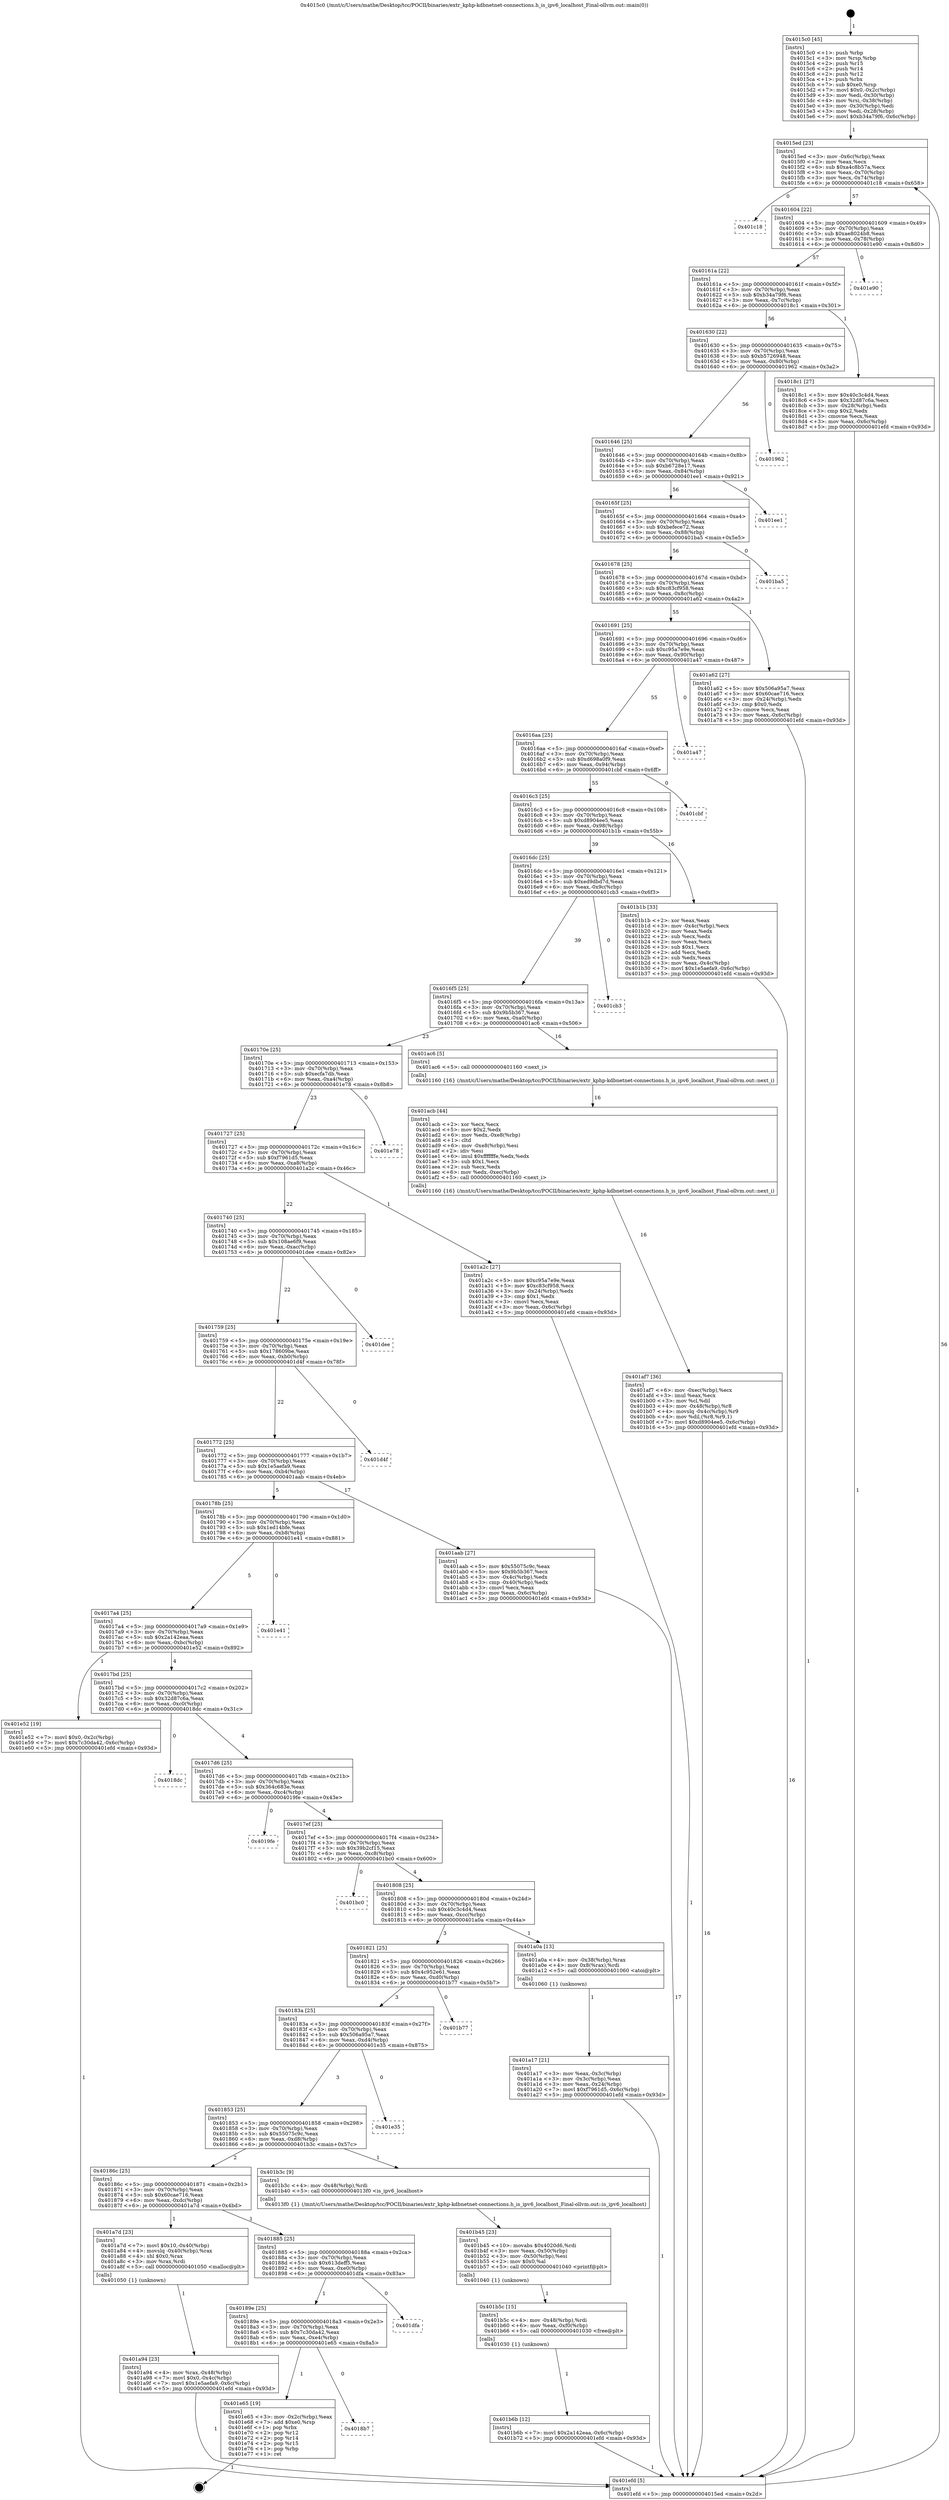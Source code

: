 digraph "0x4015c0" {
  label = "0x4015c0 (/mnt/c/Users/mathe/Desktop/tcc/POCII/binaries/extr_kphp-kdbnetnet-connections.h_is_ipv6_localhost_Final-ollvm.out::main(0))"
  labelloc = "t"
  node[shape=record]

  Entry [label="",width=0.3,height=0.3,shape=circle,fillcolor=black,style=filled]
  "0x4015ed" [label="{
     0x4015ed [23]\l
     | [instrs]\l
     &nbsp;&nbsp;0x4015ed \<+3\>: mov -0x6c(%rbp),%eax\l
     &nbsp;&nbsp;0x4015f0 \<+2\>: mov %eax,%ecx\l
     &nbsp;&nbsp;0x4015f2 \<+6\>: sub $0xa4c8b57a,%ecx\l
     &nbsp;&nbsp;0x4015f8 \<+3\>: mov %eax,-0x70(%rbp)\l
     &nbsp;&nbsp;0x4015fb \<+3\>: mov %ecx,-0x74(%rbp)\l
     &nbsp;&nbsp;0x4015fe \<+6\>: je 0000000000401c18 \<main+0x658\>\l
  }"]
  "0x401c18" [label="{
     0x401c18\l
  }", style=dashed]
  "0x401604" [label="{
     0x401604 [22]\l
     | [instrs]\l
     &nbsp;&nbsp;0x401604 \<+5\>: jmp 0000000000401609 \<main+0x49\>\l
     &nbsp;&nbsp;0x401609 \<+3\>: mov -0x70(%rbp),%eax\l
     &nbsp;&nbsp;0x40160c \<+5\>: sub $0xae8024b8,%eax\l
     &nbsp;&nbsp;0x401611 \<+3\>: mov %eax,-0x78(%rbp)\l
     &nbsp;&nbsp;0x401614 \<+6\>: je 0000000000401e90 \<main+0x8d0\>\l
  }"]
  Exit [label="",width=0.3,height=0.3,shape=circle,fillcolor=black,style=filled,peripheries=2]
  "0x401e90" [label="{
     0x401e90\l
  }", style=dashed]
  "0x40161a" [label="{
     0x40161a [22]\l
     | [instrs]\l
     &nbsp;&nbsp;0x40161a \<+5\>: jmp 000000000040161f \<main+0x5f\>\l
     &nbsp;&nbsp;0x40161f \<+3\>: mov -0x70(%rbp),%eax\l
     &nbsp;&nbsp;0x401622 \<+5\>: sub $0xb34a79f6,%eax\l
     &nbsp;&nbsp;0x401627 \<+3\>: mov %eax,-0x7c(%rbp)\l
     &nbsp;&nbsp;0x40162a \<+6\>: je 00000000004018c1 \<main+0x301\>\l
  }"]
  "0x4018b7" [label="{
     0x4018b7\l
  }", style=dashed]
  "0x4018c1" [label="{
     0x4018c1 [27]\l
     | [instrs]\l
     &nbsp;&nbsp;0x4018c1 \<+5\>: mov $0x40c3c4d4,%eax\l
     &nbsp;&nbsp;0x4018c6 \<+5\>: mov $0x32d87c6a,%ecx\l
     &nbsp;&nbsp;0x4018cb \<+3\>: mov -0x28(%rbp),%edx\l
     &nbsp;&nbsp;0x4018ce \<+3\>: cmp $0x2,%edx\l
     &nbsp;&nbsp;0x4018d1 \<+3\>: cmovne %ecx,%eax\l
     &nbsp;&nbsp;0x4018d4 \<+3\>: mov %eax,-0x6c(%rbp)\l
     &nbsp;&nbsp;0x4018d7 \<+5\>: jmp 0000000000401efd \<main+0x93d\>\l
  }"]
  "0x401630" [label="{
     0x401630 [22]\l
     | [instrs]\l
     &nbsp;&nbsp;0x401630 \<+5\>: jmp 0000000000401635 \<main+0x75\>\l
     &nbsp;&nbsp;0x401635 \<+3\>: mov -0x70(%rbp),%eax\l
     &nbsp;&nbsp;0x401638 \<+5\>: sub $0xb5726948,%eax\l
     &nbsp;&nbsp;0x40163d \<+3\>: mov %eax,-0x80(%rbp)\l
     &nbsp;&nbsp;0x401640 \<+6\>: je 0000000000401962 \<main+0x3a2\>\l
  }"]
  "0x401efd" [label="{
     0x401efd [5]\l
     | [instrs]\l
     &nbsp;&nbsp;0x401efd \<+5\>: jmp 00000000004015ed \<main+0x2d\>\l
  }"]
  "0x4015c0" [label="{
     0x4015c0 [45]\l
     | [instrs]\l
     &nbsp;&nbsp;0x4015c0 \<+1\>: push %rbp\l
     &nbsp;&nbsp;0x4015c1 \<+3\>: mov %rsp,%rbp\l
     &nbsp;&nbsp;0x4015c4 \<+2\>: push %r15\l
     &nbsp;&nbsp;0x4015c6 \<+2\>: push %r14\l
     &nbsp;&nbsp;0x4015c8 \<+2\>: push %r12\l
     &nbsp;&nbsp;0x4015ca \<+1\>: push %rbx\l
     &nbsp;&nbsp;0x4015cb \<+7\>: sub $0xe0,%rsp\l
     &nbsp;&nbsp;0x4015d2 \<+7\>: movl $0x0,-0x2c(%rbp)\l
     &nbsp;&nbsp;0x4015d9 \<+3\>: mov %edi,-0x30(%rbp)\l
     &nbsp;&nbsp;0x4015dc \<+4\>: mov %rsi,-0x38(%rbp)\l
     &nbsp;&nbsp;0x4015e0 \<+3\>: mov -0x30(%rbp),%edi\l
     &nbsp;&nbsp;0x4015e3 \<+3\>: mov %edi,-0x28(%rbp)\l
     &nbsp;&nbsp;0x4015e6 \<+7\>: movl $0xb34a79f6,-0x6c(%rbp)\l
  }"]
  "0x401e65" [label="{
     0x401e65 [19]\l
     | [instrs]\l
     &nbsp;&nbsp;0x401e65 \<+3\>: mov -0x2c(%rbp),%eax\l
     &nbsp;&nbsp;0x401e68 \<+7\>: add $0xe0,%rsp\l
     &nbsp;&nbsp;0x401e6f \<+1\>: pop %rbx\l
     &nbsp;&nbsp;0x401e70 \<+2\>: pop %r12\l
     &nbsp;&nbsp;0x401e72 \<+2\>: pop %r14\l
     &nbsp;&nbsp;0x401e74 \<+2\>: pop %r15\l
     &nbsp;&nbsp;0x401e76 \<+1\>: pop %rbp\l
     &nbsp;&nbsp;0x401e77 \<+1\>: ret\l
  }"]
  "0x401962" [label="{
     0x401962\l
  }", style=dashed]
  "0x401646" [label="{
     0x401646 [25]\l
     | [instrs]\l
     &nbsp;&nbsp;0x401646 \<+5\>: jmp 000000000040164b \<main+0x8b\>\l
     &nbsp;&nbsp;0x40164b \<+3\>: mov -0x70(%rbp),%eax\l
     &nbsp;&nbsp;0x40164e \<+5\>: sub $0xb6728e17,%eax\l
     &nbsp;&nbsp;0x401653 \<+6\>: mov %eax,-0x84(%rbp)\l
     &nbsp;&nbsp;0x401659 \<+6\>: je 0000000000401ee1 \<main+0x921\>\l
  }"]
  "0x40189e" [label="{
     0x40189e [25]\l
     | [instrs]\l
     &nbsp;&nbsp;0x40189e \<+5\>: jmp 00000000004018a3 \<main+0x2e3\>\l
     &nbsp;&nbsp;0x4018a3 \<+3\>: mov -0x70(%rbp),%eax\l
     &nbsp;&nbsp;0x4018a6 \<+5\>: sub $0x7c30da42,%eax\l
     &nbsp;&nbsp;0x4018ab \<+6\>: mov %eax,-0xe4(%rbp)\l
     &nbsp;&nbsp;0x4018b1 \<+6\>: je 0000000000401e65 \<main+0x8a5\>\l
  }"]
  "0x401ee1" [label="{
     0x401ee1\l
  }", style=dashed]
  "0x40165f" [label="{
     0x40165f [25]\l
     | [instrs]\l
     &nbsp;&nbsp;0x40165f \<+5\>: jmp 0000000000401664 \<main+0xa4\>\l
     &nbsp;&nbsp;0x401664 \<+3\>: mov -0x70(%rbp),%eax\l
     &nbsp;&nbsp;0x401667 \<+5\>: sub $0xbefece72,%eax\l
     &nbsp;&nbsp;0x40166c \<+6\>: mov %eax,-0x88(%rbp)\l
     &nbsp;&nbsp;0x401672 \<+6\>: je 0000000000401ba5 \<main+0x5e5\>\l
  }"]
  "0x401dfa" [label="{
     0x401dfa\l
  }", style=dashed]
  "0x401ba5" [label="{
     0x401ba5\l
  }", style=dashed]
  "0x401678" [label="{
     0x401678 [25]\l
     | [instrs]\l
     &nbsp;&nbsp;0x401678 \<+5\>: jmp 000000000040167d \<main+0xbd\>\l
     &nbsp;&nbsp;0x40167d \<+3\>: mov -0x70(%rbp),%eax\l
     &nbsp;&nbsp;0x401680 \<+5\>: sub $0xc83cf958,%eax\l
     &nbsp;&nbsp;0x401685 \<+6\>: mov %eax,-0x8c(%rbp)\l
     &nbsp;&nbsp;0x40168b \<+6\>: je 0000000000401a62 \<main+0x4a2\>\l
  }"]
  "0x401b6b" [label="{
     0x401b6b [12]\l
     | [instrs]\l
     &nbsp;&nbsp;0x401b6b \<+7\>: movl $0x2a142eaa,-0x6c(%rbp)\l
     &nbsp;&nbsp;0x401b72 \<+5\>: jmp 0000000000401efd \<main+0x93d\>\l
  }"]
  "0x401a62" [label="{
     0x401a62 [27]\l
     | [instrs]\l
     &nbsp;&nbsp;0x401a62 \<+5\>: mov $0x506a95a7,%eax\l
     &nbsp;&nbsp;0x401a67 \<+5\>: mov $0x60cae716,%ecx\l
     &nbsp;&nbsp;0x401a6c \<+3\>: mov -0x24(%rbp),%edx\l
     &nbsp;&nbsp;0x401a6f \<+3\>: cmp $0x0,%edx\l
     &nbsp;&nbsp;0x401a72 \<+3\>: cmove %ecx,%eax\l
     &nbsp;&nbsp;0x401a75 \<+3\>: mov %eax,-0x6c(%rbp)\l
     &nbsp;&nbsp;0x401a78 \<+5\>: jmp 0000000000401efd \<main+0x93d\>\l
  }"]
  "0x401691" [label="{
     0x401691 [25]\l
     | [instrs]\l
     &nbsp;&nbsp;0x401691 \<+5\>: jmp 0000000000401696 \<main+0xd6\>\l
     &nbsp;&nbsp;0x401696 \<+3\>: mov -0x70(%rbp),%eax\l
     &nbsp;&nbsp;0x401699 \<+5\>: sub $0xc95a7e9e,%eax\l
     &nbsp;&nbsp;0x40169e \<+6\>: mov %eax,-0x90(%rbp)\l
     &nbsp;&nbsp;0x4016a4 \<+6\>: je 0000000000401a47 \<main+0x487\>\l
  }"]
  "0x401b5c" [label="{
     0x401b5c [15]\l
     | [instrs]\l
     &nbsp;&nbsp;0x401b5c \<+4\>: mov -0x48(%rbp),%rdi\l
     &nbsp;&nbsp;0x401b60 \<+6\>: mov %eax,-0xf0(%rbp)\l
     &nbsp;&nbsp;0x401b66 \<+5\>: call 0000000000401030 \<free@plt\>\l
     | [calls]\l
     &nbsp;&nbsp;0x401030 \{1\} (unknown)\l
  }"]
  "0x401a47" [label="{
     0x401a47\l
  }", style=dashed]
  "0x4016aa" [label="{
     0x4016aa [25]\l
     | [instrs]\l
     &nbsp;&nbsp;0x4016aa \<+5\>: jmp 00000000004016af \<main+0xef\>\l
     &nbsp;&nbsp;0x4016af \<+3\>: mov -0x70(%rbp),%eax\l
     &nbsp;&nbsp;0x4016b2 \<+5\>: sub $0xd698a0f9,%eax\l
     &nbsp;&nbsp;0x4016b7 \<+6\>: mov %eax,-0x94(%rbp)\l
     &nbsp;&nbsp;0x4016bd \<+6\>: je 0000000000401cbf \<main+0x6ff\>\l
  }"]
  "0x401b45" [label="{
     0x401b45 [23]\l
     | [instrs]\l
     &nbsp;&nbsp;0x401b45 \<+10\>: movabs $0x4020d6,%rdi\l
     &nbsp;&nbsp;0x401b4f \<+3\>: mov %eax,-0x50(%rbp)\l
     &nbsp;&nbsp;0x401b52 \<+3\>: mov -0x50(%rbp),%esi\l
     &nbsp;&nbsp;0x401b55 \<+2\>: mov $0x0,%al\l
     &nbsp;&nbsp;0x401b57 \<+5\>: call 0000000000401040 \<printf@plt\>\l
     | [calls]\l
     &nbsp;&nbsp;0x401040 \{1\} (unknown)\l
  }"]
  "0x401cbf" [label="{
     0x401cbf\l
  }", style=dashed]
  "0x4016c3" [label="{
     0x4016c3 [25]\l
     | [instrs]\l
     &nbsp;&nbsp;0x4016c3 \<+5\>: jmp 00000000004016c8 \<main+0x108\>\l
     &nbsp;&nbsp;0x4016c8 \<+3\>: mov -0x70(%rbp),%eax\l
     &nbsp;&nbsp;0x4016cb \<+5\>: sub $0xd8904ee5,%eax\l
     &nbsp;&nbsp;0x4016d0 \<+6\>: mov %eax,-0x98(%rbp)\l
     &nbsp;&nbsp;0x4016d6 \<+6\>: je 0000000000401b1b \<main+0x55b\>\l
  }"]
  "0x401af7" [label="{
     0x401af7 [36]\l
     | [instrs]\l
     &nbsp;&nbsp;0x401af7 \<+6\>: mov -0xec(%rbp),%ecx\l
     &nbsp;&nbsp;0x401afd \<+3\>: imul %eax,%ecx\l
     &nbsp;&nbsp;0x401b00 \<+3\>: mov %cl,%dil\l
     &nbsp;&nbsp;0x401b03 \<+4\>: mov -0x48(%rbp),%r8\l
     &nbsp;&nbsp;0x401b07 \<+4\>: movslq -0x4c(%rbp),%r9\l
     &nbsp;&nbsp;0x401b0b \<+4\>: mov %dil,(%r8,%r9,1)\l
     &nbsp;&nbsp;0x401b0f \<+7\>: movl $0xd8904ee5,-0x6c(%rbp)\l
     &nbsp;&nbsp;0x401b16 \<+5\>: jmp 0000000000401efd \<main+0x93d\>\l
  }"]
  "0x401b1b" [label="{
     0x401b1b [33]\l
     | [instrs]\l
     &nbsp;&nbsp;0x401b1b \<+2\>: xor %eax,%eax\l
     &nbsp;&nbsp;0x401b1d \<+3\>: mov -0x4c(%rbp),%ecx\l
     &nbsp;&nbsp;0x401b20 \<+2\>: mov %eax,%edx\l
     &nbsp;&nbsp;0x401b22 \<+2\>: sub %ecx,%edx\l
     &nbsp;&nbsp;0x401b24 \<+2\>: mov %eax,%ecx\l
     &nbsp;&nbsp;0x401b26 \<+3\>: sub $0x1,%ecx\l
     &nbsp;&nbsp;0x401b29 \<+2\>: add %ecx,%edx\l
     &nbsp;&nbsp;0x401b2b \<+2\>: sub %edx,%eax\l
     &nbsp;&nbsp;0x401b2d \<+3\>: mov %eax,-0x4c(%rbp)\l
     &nbsp;&nbsp;0x401b30 \<+7\>: movl $0x1e5aefa9,-0x6c(%rbp)\l
     &nbsp;&nbsp;0x401b37 \<+5\>: jmp 0000000000401efd \<main+0x93d\>\l
  }"]
  "0x4016dc" [label="{
     0x4016dc [25]\l
     | [instrs]\l
     &nbsp;&nbsp;0x4016dc \<+5\>: jmp 00000000004016e1 \<main+0x121\>\l
     &nbsp;&nbsp;0x4016e1 \<+3\>: mov -0x70(%rbp),%eax\l
     &nbsp;&nbsp;0x4016e4 \<+5\>: sub $0xed9dbd7d,%eax\l
     &nbsp;&nbsp;0x4016e9 \<+6\>: mov %eax,-0x9c(%rbp)\l
     &nbsp;&nbsp;0x4016ef \<+6\>: je 0000000000401cb3 \<main+0x6f3\>\l
  }"]
  "0x401acb" [label="{
     0x401acb [44]\l
     | [instrs]\l
     &nbsp;&nbsp;0x401acb \<+2\>: xor %ecx,%ecx\l
     &nbsp;&nbsp;0x401acd \<+5\>: mov $0x2,%edx\l
     &nbsp;&nbsp;0x401ad2 \<+6\>: mov %edx,-0xe8(%rbp)\l
     &nbsp;&nbsp;0x401ad8 \<+1\>: cltd\l
     &nbsp;&nbsp;0x401ad9 \<+6\>: mov -0xe8(%rbp),%esi\l
     &nbsp;&nbsp;0x401adf \<+2\>: idiv %esi\l
     &nbsp;&nbsp;0x401ae1 \<+6\>: imul $0xfffffffe,%edx,%edx\l
     &nbsp;&nbsp;0x401ae7 \<+3\>: sub $0x1,%ecx\l
     &nbsp;&nbsp;0x401aea \<+2\>: sub %ecx,%edx\l
     &nbsp;&nbsp;0x401aec \<+6\>: mov %edx,-0xec(%rbp)\l
     &nbsp;&nbsp;0x401af2 \<+5\>: call 0000000000401160 \<next_i\>\l
     | [calls]\l
     &nbsp;&nbsp;0x401160 \{16\} (/mnt/c/Users/mathe/Desktop/tcc/POCII/binaries/extr_kphp-kdbnetnet-connections.h_is_ipv6_localhost_Final-ollvm.out::next_i)\l
  }"]
  "0x401cb3" [label="{
     0x401cb3\l
  }", style=dashed]
  "0x4016f5" [label="{
     0x4016f5 [25]\l
     | [instrs]\l
     &nbsp;&nbsp;0x4016f5 \<+5\>: jmp 00000000004016fa \<main+0x13a\>\l
     &nbsp;&nbsp;0x4016fa \<+3\>: mov -0x70(%rbp),%eax\l
     &nbsp;&nbsp;0x4016fd \<+5\>: sub $0x9b5b367,%eax\l
     &nbsp;&nbsp;0x401702 \<+6\>: mov %eax,-0xa0(%rbp)\l
     &nbsp;&nbsp;0x401708 \<+6\>: je 0000000000401ac6 \<main+0x506\>\l
  }"]
  "0x401a94" [label="{
     0x401a94 [23]\l
     | [instrs]\l
     &nbsp;&nbsp;0x401a94 \<+4\>: mov %rax,-0x48(%rbp)\l
     &nbsp;&nbsp;0x401a98 \<+7\>: movl $0x0,-0x4c(%rbp)\l
     &nbsp;&nbsp;0x401a9f \<+7\>: movl $0x1e5aefa9,-0x6c(%rbp)\l
     &nbsp;&nbsp;0x401aa6 \<+5\>: jmp 0000000000401efd \<main+0x93d\>\l
  }"]
  "0x401ac6" [label="{
     0x401ac6 [5]\l
     | [instrs]\l
     &nbsp;&nbsp;0x401ac6 \<+5\>: call 0000000000401160 \<next_i\>\l
     | [calls]\l
     &nbsp;&nbsp;0x401160 \{16\} (/mnt/c/Users/mathe/Desktop/tcc/POCII/binaries/extr_kphp-kdbnetnet-connections.h_is_ipv6_localhost_Final-ollvm.out::next_i)\l
  }"]
  "0x40170e" [label="{
     0x40170e [25]\l
     | [instrs]\l
     &nbsp;&nbsp;0x40170e \<+5\>: jmp 0000000000401713 \<main+0x153\>\l
     &nbsp;&nbsp;0x401713 \<+3\>: mov -0x70(%rbp),%eax\l
     &nbsp;&nbsp;0x401716 \<+5\>: sub $0xecfa7db,%eax\l
     &nbsp;&nbsp;0x40171b \<+6\>: mov %eax,-0xa4(%rbp)\l
     &nbsp;&nbsp;0x401721 \<+6\>: je 0000000000401e78 \<main+0x8b8\>\l
  }"]
  "0x401885" [label="{
     0x401885 [25]\l
     | [instrs]\l
     &nbsp;&nbsp;0x401885 \<+5\>: jmp 000000000040188a \<main+0x2ca\>\l
     &nbsp;&nbsp;0x40188a \<+3\>: mov -0x70(%rbp),%eax\l
     &nbsp;&nbsp;0x40188d \<+5\>: sub $0x613deff5,%eax\l
     &nbsp;&nbsp;0x401892 \<+6\>: mov %eax,-0xe0(%rbp)\l
     &nbsp;&nbsp;0x401898 \<+6\>: je 0000000000401dfa \<main+0x83a\>\l
  }"]
  "0x401e78" [label="{
     0x401e78\l
  }", style=dashed]
  "0x401727" [label="{
     0x401727 [25]\l
     | [instrs]\l
     &nbsp;&nbsp;0x401727 \<+5\>: jmp 000000000040172c \<main+0x16c\>\l
     &nbsp;&nbsp;0x40172c \<+3\>: mov -0x70(%rbp),%eax\l
     &nbsp;&nbsp;0x40172f \<+5\>: sub $0xf7961d5,%eax\l
     &nbsp;&nbsp;0x401734 \<+6\>: mov %eax,-0xa8(%rbp)\l
     &nbsp;&nbsp;0x40173a \<+6\>: je 0000000000401a2c \<main+0x46c\>\l
  }"]
  "0x401a7d" [label="{
     0x401a7d [23]\l
     | [instrs]\l
     &nbsp;&nbsp;0x401a7d \<+7\>: movl $0x10,-0x40(%rbp)\l
     &nbsp;&nbsp;0x401a84 \<+4\>: movslq -0x40(%rbp),%rax\l
     &nbsp;&nbsp;0x401a88 \<+4\>: shl $0x0,%rax\l
     &nbsp;&nbsp;0x401a8c \<+3\>: mov %rax,%rdi\l
     &nbsp;&nbsp;0x401a8f \<+5\>: call 0000000000401050 \<malloc@plt\>\l
     | [calls]\l
     &nbsp;&nbsp;0x401050 \{1\} (unknown)\l
  }"]
  "0x401a2c" [label="{
     0x401a2c [27]\l
     | [instrs]\l
     &nbsp;&nbsp;0x401a2c \<+5\>: mov $0xc95a7e9e,%eax\l
     &nbsp;&nbsp;0x401a31 \<+5\>: mov $0xc83cf958,%ecx\l
     &nbsp;&nbsp;0x401a36 \<+3\>: mov -0x24(%rbp),%edx\l
     &nbsp;&nbsp;0x401a39 \<+3\>: cmp $0x1,%edx\l
     &nbsp;&nbsp;0x401a3c \<+3\>: cmovl %ecx,%eax\l
     &nbsp;&nbsp;0x401a3f \<+3\>: mov %eax,-0x6c(%rbp)\l
     &nbsp;&nbsp;0x401a42 \<+5\>: jmp 0000000000401efd \<main+0x93d\>\l
  }"]
  "0x401740" [label="{
     0x401740 [25]\l
     | [instrs]\l
     &nbsp;&nbsp;0x401740 \<+5\>: jmp 0000000000401745 \<main+0x185\>\l
     &nbsp;&nbsp;0x401745 \<+3\>: mov -0x70(%rbp),%eax\l
     &nbsp;&nbsp;0x401748 \<+5\>: sub $0x108ae6f9,%eax\l
     &nbsp;&nbsp;0x40174d \<+6\>: mov %eax,-0xac(%rbp)\l
     &nbsp;&nbsp;0x401753 \<+6\>: je 0000000000401dee \<main+0x82e\>\l
  }"]
  "0x40186c" [label="{
     0x40186c [25]\l
     | [instrs]\l
     &nbsp;&nbsp;0x40186c \<+5\>: jmp 0000000000401871 \<main+0x2b1\>\l
     &nbsp;&nbsp;0x401871 \<+3\>: mov -0x70(%rbp),%eax\l
     &nbsp;&nbsp;0x401874 \<+5\>: sub $0x60cae716,%eax\l
     &nbsp;&nbsp;0x401879 \<+6\>: mov %eax,-0xdc(%rbp)\l
     &nbsp;&nbsp;0x40187f \<+6\>: je 0000000000401a7d \<main+0x4bd\>\l
  }"]
  "0x401dee" [label="{
     0x401dee\l
  }", style=dashed]
  "0x401759" [label="{
     0x401759 [25]\l
     | [instrs]\l
     &nbsp;&nbsp;0x401759 \<+5\>: jmp 000000000040175e \<main+0x19e\>\l
     &nbsp;&nbsp;0x40175e \<+3\>: mov -0x70(%rbp),%eax\l
     &nbsp;&nbsp;0x401761 \<+5\>: sub $0x178609be,%eax\l
     &nbsp;&nbsp;0x401766 \<+6\>: mov %eax,-0xb0(%rbp)\l
     &nbsp;&nbsp;0x40176c \<+6\>: je 0000000000401d4f \<main+0x78f\>\l
  }"]
  "0x401b3c" [label="{
     0x401b3c [9]\l
     | [instrs]\l
     &nbsp;&nbsp;0x401b3c \<+4\>: mov -0x48(%rbp),%rdi\l
     &nbsp;&nbsp;0x401b40 \<+5\>: call 00000000004013f0 \<is_ipv6_localhost\>\l
     | [calls]\l
     &nbsp;&nbsp;0x4013f0 \{1\} (/mnt/c/Users/mathe/Desktop/tcc/POCII/binaries/extr_kphp-kdbnetnet-connections.h_is_ipv6_localhost_Final-ollvm.out::is_ipv6_localhost)\l
  }"]
  "0x401d4f" [label="{
     0x401d4f\l
  }", style=dashed]
  "0x401772" [label="{
     0x401772 [25]\l
     | [instrs]\l
     &nbsp;&nbsp;0x401772 \<+5\>: jmp 0000000000401777 \<main+0x1b7\>\l
     &nbsp;&nbsp;0x401777 \<+3\>: mov -0x70(%rbp),%eax\l
     &nbsp;&nbsp;0x40177a \<+5\>: sub $0x1e5aefa9,%eax\l
     &nbsp;&nbsp;0x40177f \<+6\>: mov %eax,-0xb4(%rbp)\l
     &nbsp;&nbsp;0x401785 \<+6\>: je 0000000000401aab \<main+0x4eb\>\l
  }"]
  "0x401853" [label="{
     0x401853 [25]\l
     | [instrs]\l
     &nbsp;&nbsp;0x401853 \<+5\>: jmp 0000000000401858 \<main+0x298\>\l
     &nbsp;&nbsp;0x401858 \<+3\>: mov -0x70(%rbp),%eax\l
     &nbsp;&nbsp;0x40185b \<+5\>: sub $0x55075c9c,%eax\l
     &nbsp;&nbsp;0x401860 \<+6\>: mov %eax,-0xd8(%rbp)\l
     &nbsp;&nbsp;0x401866 \<+6\>: je 0000000000401b3c \<main+0x57c\>\l
  }"]
  "0x401aab" [label="{
     0x401aab [27]\l
     | [instrs]\l
     &nbsp;&nbsp;0x401aab \<+5\>: mov $0x55075c9c,%eax\l
     &nbsp;&nbsp;0x401ab0 \<+5\>: mov $0x9b5b367,%ecx\l
     &nbsp;&nbsp;0x401ab5 \<+3\>: mov -0x4c(%rbp),%edx\l
     &nbsp;&nbsp;0x401ab8 \<+3\>: cmp -0x40(%rbp),%edx\l
     &nbsp;&nbsp;0x401abb \<+3\>: cmovl %ecx,%eax\l
     &nbsp;&nbsp;0x401abe \<+3\>: mov %eax,-0x6c(%rbp)\l
     &nbsp;&nbsp;0x401ac1 \<+5\>: jmp 0000000000401efd \<main+0x93d\>\l
  }"]
  "0x40178b" [label="{
     0x40178b [25]\l
     | [instrs]\l
     &nbsp;&nbsp;0x40178b \<+5\>: jmp 0000000000401790 \<main+0x1d0\>\l
     &nbsp;&nbsp;0x401790 \<+3\>: mov -0x70(%rbp),%eax\l
     &nbsp;&nbsp;0x401793 \<+5\>: sub $0x1ed14bfe,%eax\l
     &nbsp;&nbsp;0x401798 \<+6\>: mov %eax,-0xb8(%rbp)\l
     &nbsp;&nbsp;0x40179e \<+6\>: je 0000000000401e41 \<main+0x881\>\l
  }"]
  "0x401e35" [label="{
     0x401e35\l
  }", style=dashed]
  "0x401e41" [label="{
     0x401e41\l
  }", style=dashed]
  "0x4017a4" [label="{
     0x4017a4 [25]\l
     | [instrs]\l
     &nbsp;&nbsp;0x4017a4 \<+5\>: jmp 00000000004017a9 \<main+0x1e9\>\l
     &nbsp;&nbsp;0x4017a9 \<+3\>: mov -0x70(%rbp),%eax\l
     &nbsp;&nbsp;0x4017ac \<+5\>: sub $0x2a142eaa,%eax\l
     &nbsp;&nbsp;0x4017b1 \<+6\>: mov %eax,-0xbc(%rbp)\l
     &nbsp;&nbsp;0x4017b7 \<+6\>: je 0000000000401e52 \<main+0x892\>\l
  }"]
  "0x40183a" [label="{
     0x40183a [25]\l
     | [instrs]\l
     &nbsp;&nbsp;0x40183a \<+5\>: jmp 000000000040183f \<main+0x27f\>\l
     &nbsp;&nbsp;0x40183f \<+3\>: mov -0x70(%rbp),%eax\l
     &nbsp;&nbsp;0x401842 \<+5\>: sub $0x506a95a7,%eax\l
     &nbsp;&nbsp;0x401847 \<+6\>: mov %eax,-0xd4(%rbp)\l
     &nbsp;&nbsp;0x40184d \<+6\>: je 0000000000401e35 \<main+0x875\>\l
  }"]
  "0x401e52" [label="{
     0x401e52 [19]\l
     | [instrs]\l
     &nbsp;&nbsp;0x401e52 \<+7\>: movl $0x0,-0x2c(%rbp)\l
     &nbsp;&nbsp;0x401e59 \<+7\>: movl $0x7c30da42,-0x6c(%rbp)\l
     &nbsp;&nbsp;0x401e60 \<+5\>: jmp 0000000000401efd \<main+0x93d\>\l
  }"]
  "0x4017bd" [label="{
     0x4017bd [25]\l
     | [instrs]\l
     &nbsp;&nbsp;0x4017bd \<+5\>: jmp 00000000004017c2 \<main+0x202\>\l
     &nbsp;&nbsp;0x4017c2 \<+3\>: mov -0x70(%rbp),%eax\l
     &nbsp;&nbsp;0x4017c5 \<+5\>: sub $0x32d87c6a,%eax\l
     &nbsp;&nbsp;0x4017ca \<+6\>: mov %eax,-0xc0(%rbp)\l
     &nbsp;&nbsp;0x4017d0 \<+6\>: je 00000000004018dc \<main+0x31c\>\l
  }"]
  "0x401b77" [label="{
     0x401b77\l
  }", style=dashed]
  "0x4018dc" [label="{
     0x4018dc\l
  }", style=dashed]
  "0x4017d6" [label="{
     0x4017d6 [25]\l
     | [instrs]\l
     &nbsp;&nbsp;0x4017d6 \<+5\>: jmp 00000000004017db \<main+0x21b\>\l
     &nbsp;&nbsp;0x4017db \<+3\>: mov -0x70(%rbp),%eax\l
     &nbsp;&nbsp;0x4017de \<+5\>: sub $0x364c683e,%eax\l
     &nbsp;&nbsp;0x4017e3 \<+6\>: mov %eax,-0xc4(%rbp)\l
     &nbsp;&nbsp;0x4017e9 \<+6\>: je 00000000004019fe \<main+0x43e\>\l
  }"]
  "0x401a17" [label="{
     0x401a17 [21]\l
     | [instrs]\l
     &nbsp;&nbsp;0x401a17 \<+3\>: mov %eax,-0x3c(%rbp)\l
     &nbsp;&nbsp;0x401a1a \<+3\>: mov -0x3c(%rbp),%eax\l
     &nbsp;&nbsp;0x401a1d \<+3\>: mov %eax,-0x24(%rbp)\l
     &nbsp;&nbsp;0x401a20 \<+7\>: movl $0xf7961d5,-0x6c(%rbp)\l
     &nbsp;&nbsp;0x401a27 \<+5\>: jmp 0000000000401efd \<main+0x93d\>\l
  }"]
  "0x4019fe" [label="{
     0x4019fe\l
  }", style=dashed]
  "0x4017ef" [label="{
     0x4017ef [25]\l
     | [instrs]\l
     &nbsp;&nbsp;0x4017ef \<+5\>: jmp 00000000004017f4 \<main+0x234\>\l
     &nbsp;&nbsp;0x4017f4 \<+3\>: mov -0x70(%rbp),%eax\l
     &nbsp;&nbsp;0x4017f7 \<+5\>: sub $0x39b2cf15,%eax\l
     &nbsp;&nbsp;0x4017fc \<+6\>: mov %eax,-0xc8(%rbp)\l
     &nbsp;&nbsp;0x401802 \<+6\>: je 0000000000401bc0 \<main+0x600\>\l
  }"]
  "0x401821" [label="{
     0x401821 [25]\l
     | [instrs]\l
     &nbsp;&nbsp;0x401821 \<+5\>: jmp 0000000000401826 \<main+0x266\>\l
     &nbsp;&nbsp;0x401826 \<+3\>: mov -0x70(%rbp),%eax\l
     &nbsp;&nbsp;0x401829 \<+5\>: sub $0x4c952e61,%eax\l
     &nbsp;&nbsp;0x40182e \<+6\>: mov %eax,-0xd0(%rbp)\l
     &nbsp;&nbsp;0x401834 \<+6\>: je 0000000000401b77 \<main+0x5b7\>\l
  }"]
  "0x401bc0" [label="{
     0x401bc0\l
  }", style=dashed]
  "0x401808" [label="{
     0x401808 [25]\l
     | [instrs]\l
     &nbsp;&nbsp;0x401808 \<+5\>: jmp 000000000040180d \<main+0x24d\>\l
     &nbsp;&nbsp;0x40180d \<+3\>: mov -0x70(%rbp),%eax\l
     &nbsp;&nbsp;0x401810 \<+5\>: sub $0x40c3c4d4,%eax\l
     &nbsp;&nbsp;0x401815 \<+6\>: mov %eax,-0xcc(%rbp)\l
     &nbsp;&nbsp;0x40181b \<+6\>: je 0000000000401a0a \<main+0x44a\>\l
  }"]
  "0x401a0a" [label="{
     0x401a0a [13]\l
     | [instrs]\l
     &nbsp;&nbsp;0x401a0a \<+4\>: mov -0x38(%rbp),%rax\l
     &nbsp;&nbsp;0x401a0e \<+4\>: mov 0x8(%rax),%rdi\l
     &nbsp;&nbsp;0x401a12 \<+5\>: call 0000000000401060 \<atoi@plt\>\l
     | [calls]\l
     &nbsp;&nbsp;0x401060 \{1\} (unknown)\l
  }"]
  Entry -> "0x4015c0" [label=" 1"]
  "0x4015ed" -> "0x401c18" [label=" 0"]
  "0x4015ed" -> "0x401604" [label=" 57"]
  "0x401e65" -> Exit [label=" 1"]
  "0x401604" -> "0x401e90" [label=" 0"]
  "0x401604" -> "0x40161a" [label=" 57"]
  "0x40189e" -> "0x4018b7" [label=" 0"]
  "0x40161a" -> "0x4018c1" [label=" 1"]
  "0x40161a" -> "0x401630" [label=" 56"]
  "0x4018c1" -> "0x401efd" [label=" 1"]
  "0x4015c0" -> "0x4015ed" [label=" 1"]
  "0x401efd" -> "0x4015ed" [label=" 56"]
  "0x40189e" -> "0x401e65" [label=" 1"]
  "0x401630" -> "0x401962" [label=" 0"]
  "0x401630" -> "0x401646" [label=" 56"]
  "0x401885" -> "0x40189e" [label=" 1"]
  "0x401646" -> "0x401ee1" [label=" 0"]
  "0x401646" -> "0x40165f" [label=" 56"]
  "0x401885" -> "0x401dfa" [label=" 0"]
  "0x40165f" -> "0x401ba5" [label=" 0"]
  "0x40165f" -> "0x401678" [label=" 56"]
  "0x401e52" -> "0x401efd" [label=" 1"]
  "0x401678" -> "0x401a62" [label=" 1"]
  "0x401678" -> "0x401691" [label=" 55"]
  "0x401b6b" -> "0x401efd" [label=" 1"]
  "0x401691" -> "0x401a47" [label=" 0"]
  "0x401691" -> "0x4016aa" [label=" 55"]
  "0x401b5c" -> "0x401b6b" [label=" 1"]
  "0x4016aa" -> "0x401cbf" [label=" 0"]
  "0x4016aa" -> "0x4016c3" [label=" 55"]
  "0x401b45" -> "0x401b5c" [label=" 1"]
  "0x4016c3" -> "0x401b1b" [label=" 16"]
  "0x4016c3" -> "0x4016dc" [label=" 39"]
  "0x401b3c" -> "0x401b45" [label=" 1"]
  "0x4016dc" -> "0x401cb3" [label=" 0"]
  "0x4016dc" -> "0x4016f5" [label=" 39"]
  "0x401b1b" -> "0x401efd" [label=" 16"]
  "0x4016f5" -> "0x401ac6" [label=" 16"]
  "0x4016f5" -> "0x40170e" [label=" 23"]
  "0x401af7" -> "0x401efd" [label=" 16"]
  "0x40170e" -> "0x401e78" [label=" 0"]
  "0x40170e" -> "0x401727" [label=" 23"]
  "0x401acb" -> "0x401af7" [label=" 16"]
  "0x401727" -> "0x401a2c" [label=" 1"]
  "0x401727" -> "0x401740" [label=" 22"]
  "0x401ac6" -> "0x401acb" [label=" 16"]
  "0x401740" -> "0x401dee" [label=" 0"]
  "0x401740" -> "0x401759" [label=" 22"]
  "0x401a94" -> "0x401efd" [label=" 1"]
  "0x401759" -> "0x401d4f" [label=" 0"]
  "0x401759" -> "0x401772" [label=" 22"]
  "0x401a7d" -> "0x401a94" [label=" 1"]
  "0x401772" -> "0x401aab" [label=" 17"]
  "0x401772" -> "0x40178b" [label=" 5"]
  "0x40186c" -> "0x401a7d" [label=" 1"]
  "0x40178b" -> "0x401e41" [label=" 0"]
  "0x40178b" -> "0x4017a4" [label=" 5"]
  "0x401aab" -> "0x401efd" [label=" 17"]
  "0x4017a4" -> "0x401e52" [label=" 1"]
  "0x4017a4" -> "0x4017bd" [label=" 4"]
  "0x401853" -> "0x401b3c" [label=" 1"]
  "0x4017bd" -> "0x4018dc" [label=" 0"]
  "0x4017bd" -> "0x4017d6" [label=" 4"]
  "0x40186c" -> "0x401885" [label=" 1"]
  "0x4017d6" -> "0x4019fe" [label=" 0"]
  "0x4017d6" -> "0x4017ef" [label=" 4"]
  "0x40183a" -> "0x401e35" [label=" 0"]
  "0x4017ef" -> "0x401bc0" [label=" 0"]
  "0x4017ef" -> "0x401808" [label=" 4"]
  "0x401853" -> "0x40186c" [label=" 2"]
  "0x401808" -> "0x401a0a" [label=" 1"]
  "0x401808" -> "0x401821" [label=" 3"]
  "0x401a0a" -> "0x401a17" [label=" 1"]
  "0x401a17" -> "0x401efd" [label=" 1"]
  "0x401a2c" -> "0x401efd" [label=" 1"]
  "0x401a62" -> "0x401efd" [label=" 1"]
  "0x40183a" -> "0x401853" [label=" 3"]
  "0x401821" -> "0x401b77" [label=" 0"]
  "0x401821" -> "0x40183a" [label=" 3"]
}
